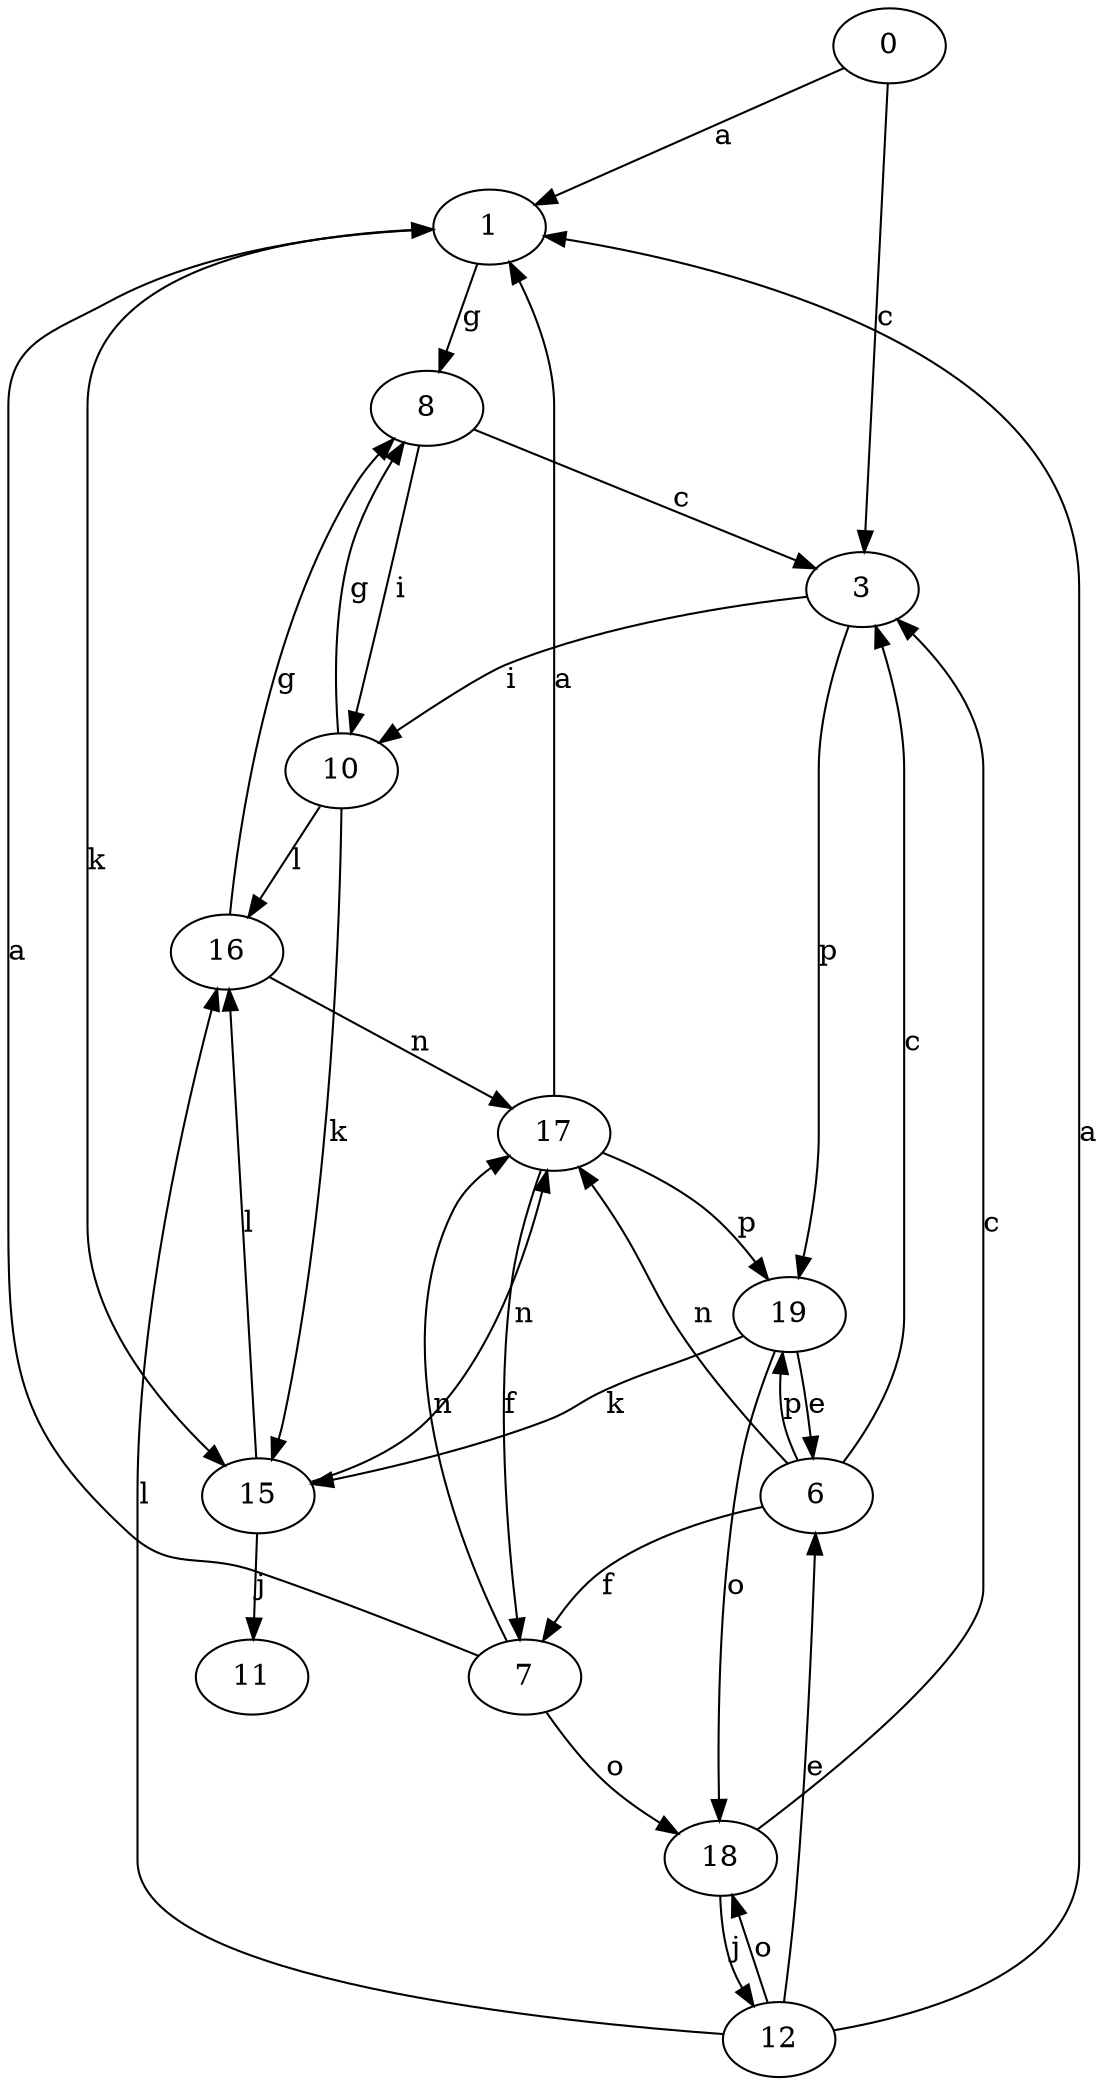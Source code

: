 strict digraph  {
0;
1;
3;
6;
7;
8;
10;
11;
12;
15;
16;
17;
18;
19;
0 -> 1  [label=a];
0 -> 3  [label=c];
1 -> 8  [label=g];
1 -> 15  [label=k];
3 -> 10  [label=i];
3 -> 19  [label=p];
6 -> 3  [label=c];
6 -> 7  [label=f];
6 -> 17  [label=n];
6 -> 19  [label=p];
7 -> 1  [label=a];
7 -> 17  [label=n];
7 -> 18  [label=o];
8 -> 3  [label=c];
8 -> 10  [label=i];
10 -> 8  [label=g];
10 -> 15  [label=k];
10 -> 16  [label=l];
12 -> 1  [label=a];
12 -> 6  [label=e];
12 -> 16  [label=l];
12 -> 18  [label=o];
15 -> 11  [label=j];
15 -> 16  [label=l];
15 -> 17  [label=n];
16 -> 8  [label=g];
16 -> 17  [label=n];
17 -> 1  [label=a];
17 -> 7  [label=f];
17 -> 19  [label=p];
18 -> 3  [label=c];
18 -> 12  [label=j];
19 -> 6  [label=e];
19 -> 15  [label=k];
19 -> 18  [label=o];
}
